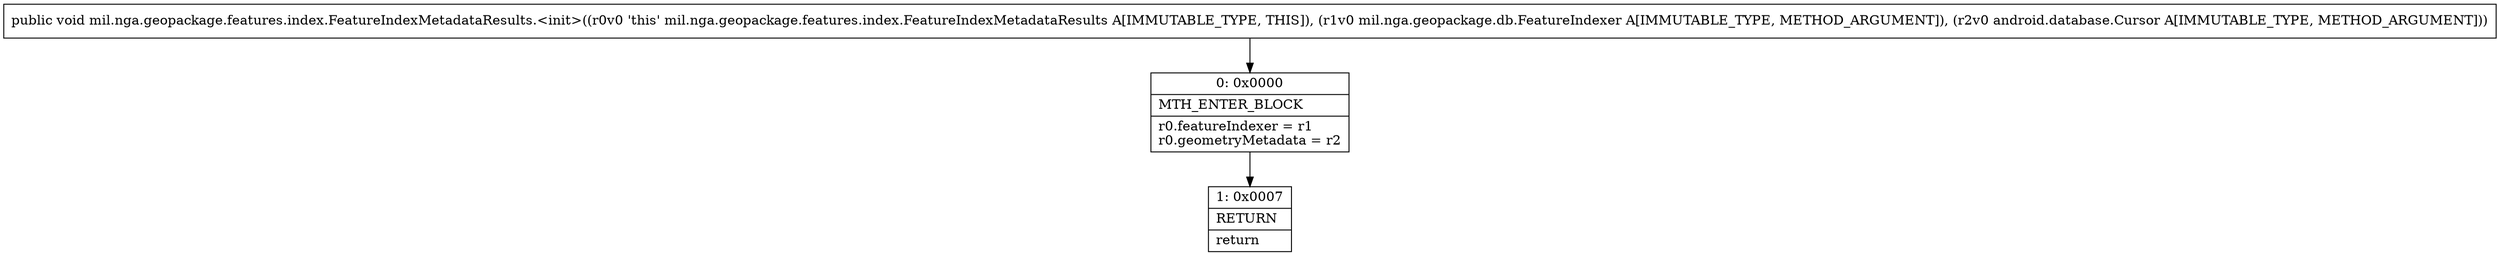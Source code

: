 digraph "CFG formil.nga.geopackage.features.index.FeatureIndexMetadataResults.\<init\>(Lmil\/nga\/geopackage\/db\/FeatureIndexer;Landroid\/database\/Cursor;)V" {
Node_0 [shape=record,label="{0\:\ 0x0000|MTH_ENTER_BLOCK\l|r0.featureIndexer = r1\lr0.geometryMetadata = r2\l}"];
Node_1 [shape=record,label="{1\:\ 0x0007|RETURN\l|return\l}"];
MethodNode[shape=record,label="{public void mil.nga.geopackage.features.index.FeatureIndexMetadataResults.\<init\>((r0v0 'this' mil.nga.geopackage.features.index.FeatureIndexMetadataResults A[IMMUTABLE_TYPE, THIS]), (r1v0 mil.nga.geopackage.db.FeatureIndexer A[IMMUTABLE_TYPE, METHOD_ARGUMENT]), (r2v0 android.database.Cursor A[IMMUTABLE_TYPE, METHOD_ARGUMENT])) }"];
MethodNode -> Node_0;
Node_0 -> Node_1;
}

